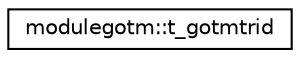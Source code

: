 digraph "Graphical Class Hierarchy"
{
 // LATEX_PDF_SIZE
  edge [fontname="Helvetica",fontsize="10",labelfontname="Helvetica",labelfontsize="10"];
  node [fontname="Helvetica",fontsize="10",shape=record];
  rankdir="LR";
  Node0 [label="modulegotm::t_gotmtrid",height=0.2,width=0.4,color="black", fillcolor="white", style="filled",URL="$structmodulegotm_1_1t__gotmtrid.html",tooltip=" "];
}
